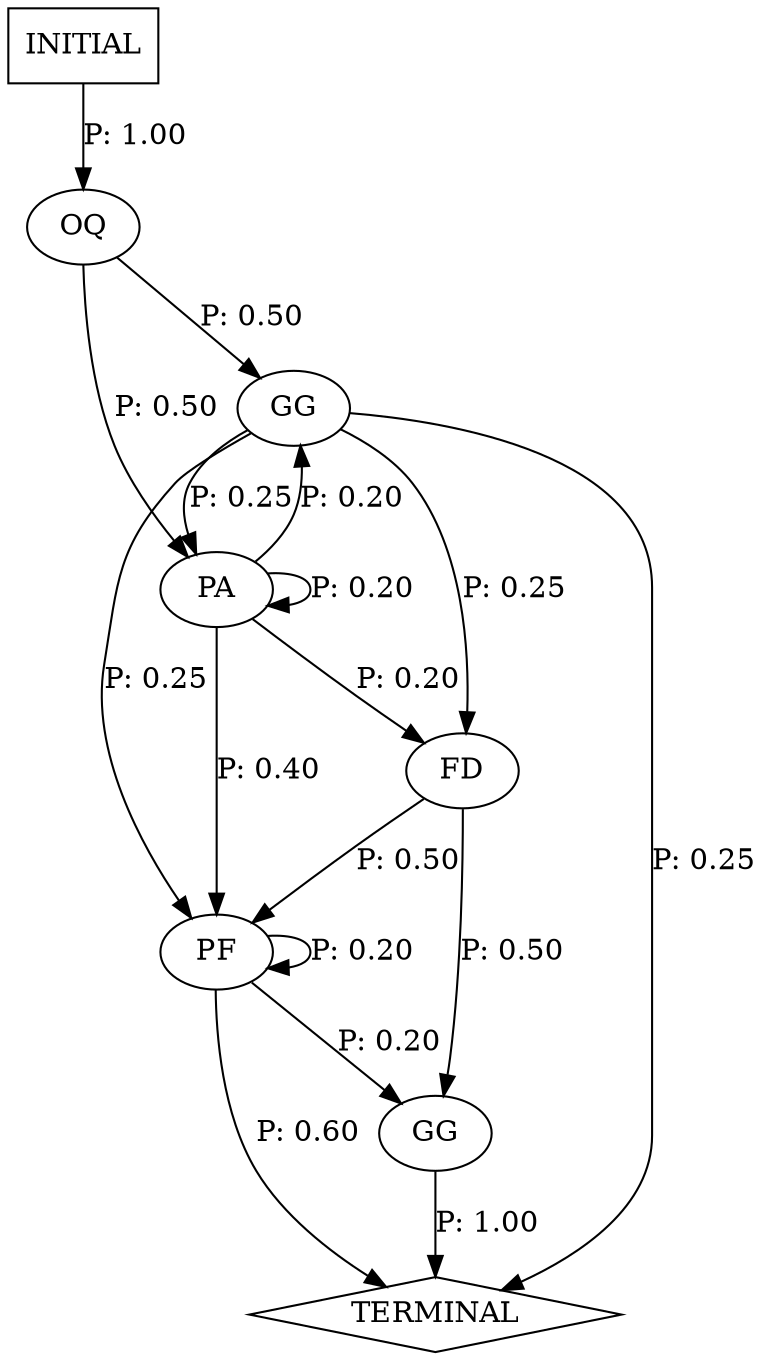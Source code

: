 digraph G {
  0 [label="FD"];
  1 [label="GG"];
  2 [label="GG"];
  3 [label="OQ"];
  4 [label="PA"];
  5 [label="PF"];
  6 [label="TERMINAL",shape=diamond];
  7 [label="INITIAL",shape=box];
0->1 [label="P: 0.50"];
0->5 [label="P: 0.50"];
1->6 [label="P: 1.00"];
2->0 [label="P: 0.25"];
2->4 [label="P: 0.25"];
2->5 [label="P: 0.25"];
2->6 [label="P: 0.25"];
3->2 [label="P: 0.50"];
3->4 [label="P: 0.50"];
4->0 [label="P: 0.20"];
4->2 [label="P: 0.20"];
4->4 [label="P: 0.20"];
4->5 [label="P: 0.40"];
5->1 [label="P: 0.20"];
5->5 [label="P: 0.20"];
5->6 [label="P: 0.60"];
7->3 [label="P: 1.00"];
}
